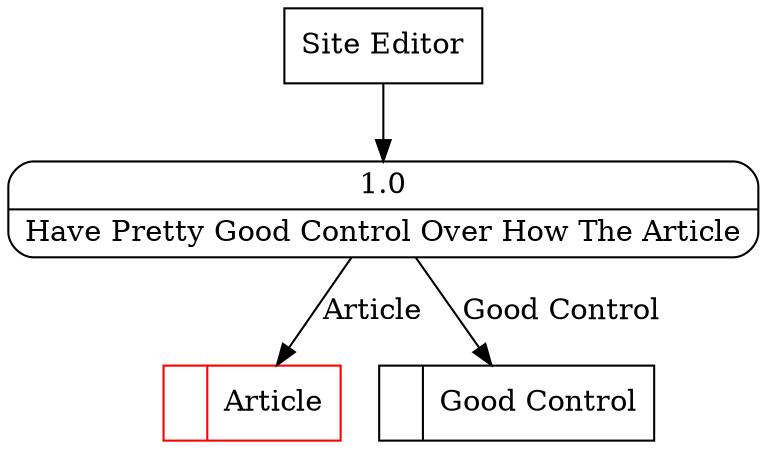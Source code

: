 digraph dfd2{ 
node[shape=record]
200 [label="<f0>  |<f1> Article " color=red];
201 [label="<f0>  |<f1> Good Control " ];
202 [label="Site Editor" shape=box];
203 [label="{<f0> 1.0|<f1> Have Pretty Good Control Over How The Article }" shape=Mrecord];
202 -> 203
203 -> 201 [label="Good Control"]
203 -> 200 [label="Article"]
}